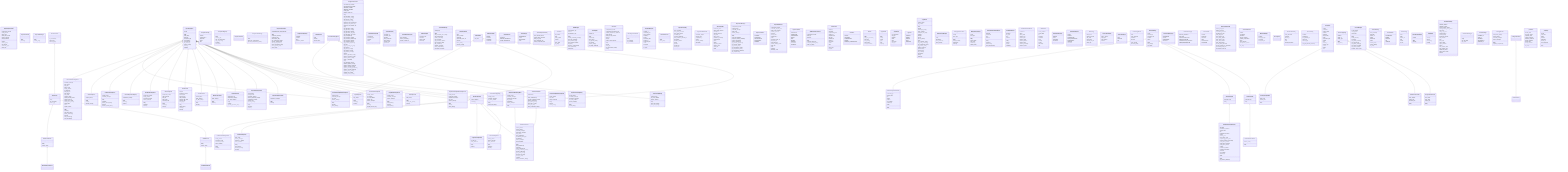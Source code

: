 classDiagram
    %% Container for all application services with dependency injection
    class ApplicationContainer {
        %% compression_service: CompressionService
        +compression_service
        %% config_service: ConfigurationService
        +config_service
        %% data_saver: DataSaver
        +data_saver
        %% email_alert_service: EmailAlertService
        +email_alert_service
        %% sensor_manager: SensorManager
        +sensor_manager
        %% web_application: 'WebApplication'
        +web_application
        %% create: Create application container with all services
        +create()
        %% create_sync: Synchronous factory for NiceGUI compatibility
        +create_sync()
        %% get_status: Get status of all services
        +get_status()
        %% shutdown_sync: Synchronous shutdown for cleanup
        +shutdown_sync()
        %% start_gui: Start NiceGUI application (synchronous)
        +start_gui()
    }
    %% Arduino TC Board sensor implementation
    class ArduinoTCSensor {
        +__init__()
        +sensor_type()
    }
    %% Token-bucket limiter with fairness & burst control.
    class AsyncRateLimiter {
        +__init__()
        +release()
    }
    %% Structured Task manager providing handles and graceful shutdown.
    class AsyncTaskManager {
        +__init__()
        %% create_task: Schedule *coro* and return a :class:`TaskHandle`.
        +create_task()
    }
    %% Base class for all UI components
    class BaseComponent {
        %% config: = config
        +config
        +__init__()
        %% add_child: Add a child component
        +add_child()
        %% cleanup: Cleanup component resources
        +cleanup()
        %% component_id: Get component ID
        +component_id()
        %% get_children: Get all child components
        +get_children()
        %% get_element: Get the rendered element, rendering if necessary
        +get_element()
        %% is_rendered: Check if component has been rendered
        +is_rendered()
        %% remove_child: Remove a child component
        +remove_child()
        %% render: Render the component and return NiceGUI element
        +render()
        %% update: Update component with new data
        +update()
    }
    %% Common functionality shared by sensor implementations.
    class BaseSensor {
        +__init__()
        %% is_connected: Return True if a connection object exists and the sensor is marked connected.
        +is_connected()
        %% sensor_id: Return the configured sensor id.
        +sensor_id()
    }
    %% Controller that captures frames from a camera using cv2.VideoCapture.
    class CameraCaptureController {
        %% controller_type: = ControllerType.CUSTOM
        +controller_type
        %% device_index: = cam_cfg.get('device_index', self.device_index)
        +device_index
        %% fps: = cam_cfg.get('fps', self.fps)
        +fps
        %% height: = params.get('height')
        +height
        %% rotation: = cam_cfg.get('rotation', self.rotation)
        +rotation
        %% uvc_settings: = params.get('uvc_settings', {})
        +uvc_settings
        %% webcam_id: = params.get('cam_id')
        +webcam_id
        %% width: = params.get('width')
        +width
        +__init__()
    }
    %% Component for displaying live camera stream with motion detection overlays.
    class CameraStreamComponent {
        %% controller_manager: = controller_manager
        +controller_manager
        %% fps_counter: = 0
        +fps_counter
        %% fps_label: = ui.label('FPS: --').classes('text-sm text-gray-600')
        +fps_label
        %% frame_count: = 0
        +frame_count
        %% image_element: = ui.image(self.stream_path).classes('border rounded').props('alt="Webcam stream"')
        +image_element
        %% is_streaming: = False
        +is_streaming
        %% last_fps_time: = time.time()
        +last_fps_time
        %% max_height: = max_height
        +max_height
        %% max_width: = max_width
        +max_width
        %% overlay_opacity: = 0.3
        +overlay_opacity
        %% show_bounding_boxes: = bool(overlay_options.get('bounding_boxes', True))
        +show_bounding_boxes
        %% show_frame_diff: = bool(overlay_options.get('frame_diff', False))
        +show_frame_diff
        %% show_motion_mask: = bool(overlay_options.get('motion_mask', False))
        +show_motion_mask
        %% show_motion_overlay: = bool(overlay_options.get('motion_overlay', True))
        +show_motion_overlay
        %% status_label: = ui.label('Stopped').classes('text-sm text-gray-600')
        +status_label
        %% timer: = None
        +timer
        %% update_interval: = update_interval
        +update_interval
        %% __init__: Initialize camera stream component.
        +__init__()
        %% cleanup: Clean up resources.
        +cleanup()
        %% get_latest_frame: Return the most recent processed frame.
        +get_latest_frame()
        %% pause_streaming: Pause/unpause the camera stream.
        +pause_streaming()
        %% render: Render the camera stream component.
        +render()
        %% start_streaming: Start the camera stream.
        +start_streaming()
        %% stop_streaming: Stop the camera stream.
        +stop_streaming()
    }
    %% Mixin providing a standard :py:meth:`_cancel` implementation.
    class CancelableDialogMixin {
    }
    %% Reusable card component
    class CardComponent {
        %% content_factory: = new_content_factory
        +content_factory
        +__init__()
        %% render: Render card component
        +render()
        %% update_content: Update card content with new factory
        +update_content()
    }
    %% Configuration for a UI component
    class ComponentConfig {
        %% classes: str = ''
        +classes
        %% component_id: str
        +component_id
        %% properties: Dict[str, Any] = field(default_factory=dict)
        +properties
        %% styles: Dict[str, str] = field(default_factory=dict)
        +styles
        %% title: Optional[str] = None
        +title
    }
    %% Registry for managing UI components
    class ComponentRegistry {
        +__init__()
        %% cleanup_all: Clean up all components
        +cleanup_all()
        %% get_all_components: Get all registered components
        +get_all_components()
        %% get_component: Get component by ID
        +get_component()
        %% register: Register a component
        +register()
        %% unregister: Unregister a component
        +unregister()
    }
    %% Raised when compression operations fail
    class CompressionError {
    }
    %% Handle compression queue operations for DataManager.
    class CompressionManager {
        +__init__()
        +mark_for_compression()
        +process_compression_queue()
    }
    %% Service for compressing and rotating data files.
    class CompressionService {
        %% COMPRESSION_ALGORITHMS: = {'gzip': {'extension': '.gz', 'compressor': gzip.compress, 'decompressor': gzip.decompress, 'open_func': gzip.open}, 'bz2': {'extension': '.bz2', 'compressor': bz2.compress, 'decompressor': bz2.decompress, 'open_func': bz2.open}, 'lzma': {'extension': '.xz', 'compressor': lzma.compress, 'decompressor': lzma.decompress, 'open_func': lzma.open}, 'zip': {'extension': '.zip', 'compressor': None, 'decompressor': None, 'open_func': None}}
        +COMPRESSION_ALGORITHMS
        %% __init__: Initialize compression service with configuration from config service
        +__init__()
        %% compress_directory: Compress all files in a directory matching a pattern.
        +compress_directory()
        %% compress_file: Compress a single file using configured compression algorithm.
        +compress_file()
        %% decompress_file: Decompress a compressed file.
        +decompress_file()
        %% get_compression_stats: Get statistics about compressed files
        +get_compression_stats()
        %% perform_maintenance: Perform routine maintenance: rotation and cleanup
        +perform_maintenance()
        %% reload_configuration: Reload configuration from config service
        +reload_configuration()
        %% rotate_experiment_data: Rotate experiment data files based on configuration
        +rotate_experiment_data()
        %% rotate_general_data: Rotate general data files based on configuration.
        +rotate_general_data()
        %% rotate_logs: Rotate log files based on configuration
        +rotate_logs()
    }
    %% Configuration for compression operations
    class CompressionSettings {
        %% algorithm: str = 'gzip'
        +algorithm
        %% enabled: bool = True
        +enabled
        %% level: int = 5
        +level
        %% preserve_original: bool = False
        +preserve_original
    }
    %% Represents a configuration section
    class ConfigSection {
        %% data: Dict[str, Any]
        +data
        %% schema: Optional[Dict[str, Any]] = None
        +schema
        %% section_name: str
        +section_name
    }
    %% Raised when configuration operations fail
    class ConfigurationError {
    }
    %% Centralized configuration management with type safety, persistence and schema validation
    class ConfigurationService {
        %% ALGORITHM_SCHEMA: = {'type': 'object', 'properties': {'name': {'type': 'string'}, 'type': {'type': 'string', 'enum': ['smoothing', 'motion_detection', 'state_detection', 'filtering']}, 'enabled': {'type': 'boolean'}, 'settings': {'type': 'object'}}, 'required': ['name', 'type', 'enabled']}
        +ALGORITHM_SCHEMA
        %% CONTROLLER_SCHEMA: = {'type': 'object', 'properties': {'name': {'type': 'string'}, 'type': {'type': 'string', 'enum': ['reactor_state', 'motion_detection', 'camera_capture', 'camera']}, 'interface': {'type': 'string', 'enum': ['usb_camera', 'network_camera', 'virtual']}, 'enabled': {'type': 'boolean'}, 'device_index': {'type': 'integer'}, 'ip_address': {'type': 'string'}, 'port': {'type': 'integer'}, 'parameters': {'type': 'object'}, 'settings': {'type': 'object'}, 'algorithm': {'type': 'array'}, 'state_output': {'type': 'array'}, 'show_on_dashboard': {'type': 'boolean'}, 'cam_id': {'type': 'string'}}, 'required': ['name', 'type', 'enabled'], 'allOf': [{'if': {'properties': {'interface': {'const': 'usb_camera'}}, 'required': ['interface']}, 'then': {'required': ['device_index']}}, {'if': {'properties': {'interface': {'const': 'network_camera'}}, 'required': ['interface']}, 'then': {'required': ['ip_address', 'port']}}]}
        +CONTROLLER_SCHEMA
        %% SENSOR_SCHEMA: = {'type': 'object', 'properties': {'name': {'type': 'string'}, 'type': {'type': 'string', 'enum': ['temperature', 'pressure', 'flow', 'level', 'ph']}, 'interface': {'type': 'string', 'enum': ['serial', 'usb', 'ethernet', 'modbus']}, 'enabled': {'type': 'boolean'}, 'source': {'type': 'string'}, 'port': {'type': 'string'}, 'channel': {'type': 'integer'}, 'address': {'type': 'string'}, 'baudrate': {'type': 'integer', 'default': 9600}, 'timeout': {'type': 'number', 'default': 2.0}, 'poll_interval_ms': {'type': 'integer'}, 'algorithm': {'type': 'array'}, 'state_output': {'type': 'array'}, 'show_on_dashboard': {'type': 'boolean'}}, 'required': ['name', 'type', 'interface', 'source', 'enabled'], 'allOf': [{'if': {'properties': {'interface': {'const': 'serial'}}, 'required': ['interface']}, 'then': {'required': ['port', 'channel']}}, {'if': {'properties': {'interface': {'const': 'modbus'}}, 'required': ['interface']}, 'then': {'required': ['port', 'address']}}]}
        +SENSOR_SCHEMA
        %% WEBCAM_SCHEMA: = {'type': 'object', 'properties': {'name': {'type': 'string'}, 'device_index': {'type': 'integer'}, 'resolution': {'type': 'array'}, 'fps': {'type': 'integer'}, 'rotation': {'type': 'integer', 'enum': [0, 90, 180, 270]}, 'uvc': {'type': 'object', 'properties': {'brightness': {'type': 'number'}, 'hue': {'type': 'number'}, 'contrast': {'type': 'number'}, 'saturation': {'type': 'number'}, 'sharpness': {'type': 'number'}, 'gamma': {'type': 'number'}, 'white_balance': {'type': 'number'}, 'white_balance_auto': {'type': 'boolean'}, 'gain': {'type': 'number'}, 'backlight_comp': {'type': 'number'}, 'exposure': {'type': 'number'}, 'exposure_auto': {'type': 'boolean'}}, 'additionalProperties': False}, 'uvc_settings': {'type': 'object'}, 'webcam_id': {'type': 'string'}}, 'required': ['name', 'device_index']}
        +WEBCAM_SCHEMA
        %% config_path: = Path(config_path)
        +config_path
        %% default_config_path: = Path(default_config_path)
        +default_config_path
        +__init__()
        %% add_algorithm_config: Add a new algorithm configuration with validation
        +add_algorithm_config()
        %% add_controller_config: Add a new controller configuration with validation
        +add_controller_config()
        %% add_sensor_config: Add a new sensor configuration with validation
        +add_sensor_config()
        %% add_webcam_config: Add a new webcam configuration with validation
        +add_webcam_config()
        %% generate_next_controller_id: Return the next available controller ID.
        +generate_next_controller_id()
        %% generate_next_sensor_id: Return the next available sensor ID.
        +generate_next_sensor_id()
        %% generate_next_webcam_id: Return the next available webcam ID.
        +generate_next_webcam_id()
        %% get: Get configuration value by dot notation path
        +get()
        %% get_algorithm_config: Get configuration for a specific algorithm
        +get_algorithm_config()
        %% get_algorithm_configs: Get algorithm configs as list of (algorithm_id, config_dict), optionally filtered by algorithm_type
        +get_algorithm_configs()
        %% get_algorithm_settings: Get settings for a specific algorithm
        +get_algorithm_settings()
        %% get_algorithms_by_type: Get all algorithms of a specific type
        +get_algorithms_by_type()
        %% get_algorithms_for_entity: Get algorithm IDs referenced by a sensor or controller
        +get_algorithms_for_entity()
        %% get_configuration: Return the entire configuration cache as a dictionary
        +get_configuration()
        %% get_controller_configs: Get controller configs as list of (controller_id, config_dict), optionally filtered by interface_type
        +get_controller_configs()
        %% get_controller_parameters: Get parameters for a specific controller
        +get_controller_parameters()
        %% get_controller_settings: Get settings for a specific controller
        +get_controller_settings()
        %% get_dashboard_layout: Return stored dashboard layout configuration.
        +get_dashboard_layout()
        %% get_enabled_algorithms: Get all enabled algorithms
        +get_enabled_algorithms()
        %% get_ids: Get all IDs from a config section filtered by interface type.
        +get_ids()
        %% get_raw_config_as_json: Get raw configuration as JSON string
        +get_raw_config_as_json()
        %% get_section: Get raw configuration section value (dict, list, or other types)
        +get_section()
        %% get_sensor_configs: Get sensor configs as list of (sensor_id, config_dict), optionally filtered by interface_type
        +get_sensor_configs()
        %% get_webcam_config: Retrieve a specific webcam configuration by ID.
        +get_webcam_config()
        %% get_webcam_configs: Get webcam configs as list of (webcam_id, config_dict).
        +get_webcam_configs()
        %% reload: Reload configuration from files
        +reload()
        %% remove_algorithm_config: Remove algorithm configuration
        +remove_algorithm_config()
        %% remove_controller_config: Remove controller configuration
        +remove_controller_config()
        %% remove_sensor_config: Remove sensor configuration
        +remove_sensor_config()
        %% reset_to_defaults: Reset configuration to defaults
        +reset_to_defaults()
        %% set: Set configuration value by dot notation path
        +set()
        %% set_dashboard_layout: Persist dashboard layout configuration.
        +set_dashboard_layout()
        %% update_algorithm_config: Update existing algorithm configuration with validation
        +update_algorithm_config()
        %% update_algorithm_settings: Update settings for a specific algorithm
        +update_algorithm_settings()
        %% update_controller_config: Update existing controller configuration with validation
        +update_controller_config()
        %% update_controller_parameters: Update parameters for a specific controller
        +update_controller_parameters()
        %% update_controller_settings: Update settings for a specific controller
        +update_controller_settings()
        %% update_sensor_config: Update existing sensor configuration with validation
        +update_sensor_config()
        %% validate_all_configs: Validate all configurations and return errors by section
        +validate_all_configs()
        %% validate_sensor_config: Public wrapper for validating sensor configuration
        +validate_sensor_config()
    }
    %% Individual controller display card
    class ControllerCardComponent {
        %% config_service: = config_service
        +config_service
        %% controller_config: = controller_config
        +controller_config
        %% controller_manager: = controller_manager
        +controller_manager
        %% timer_attributes: = ['_update_timer']
        +timer_attributes
        +__init__()
        %% render: Render controller card
        +render()
    }
    %% Configuration for controller display cards
    class ControllerCardConfig {
        %% controller_id: str
        +controller_id
        %% controller_type: str
        +controller_type
        %% enabled: bool = True
        +enabled
        %% name: str
        +name
    }
    %% Configuration for a controller
    class ControllerConfig {
        %% controller_id: str
        +controller_id
        %% controller_type: str
        +controller_type
        %% enabled: bool = True
        +enabled
        %% input_controllers: List[str] = field(default_factory=list)
        +input_controllers
        %% input_sensors: List[str] = field(default_factory=list)
        +input_sensors
        %% output_name: Optional[str] = None
        +output_name
        %% parameters: Dict[str, Any] = field(default_factory=dict)
        +parameters
    }
    %% Dialog for creating new controllers with webcam settings.
    class ControllerConfigDialog {
        %% config_service: = config_service
        +config_service
        %% controller_manager: = controller_manager
        +controller_manager
        %% on_save_callback: = on_save_callback
        +on_save_callback
        +__init__()
        +show_add_dialog()
    }
    %% Represents a dependency between controllers
    class ControllerDependency {
        %% data_mapping: Optional[Dict[str, str]] = None Map output keys to input keys
        +data_mapping
        %% source_controller_id: str
        +source_controller_id
        %% target_controller_id: str
        +target_controller_id
    }
    %% Input data for controllers
    class ControllerInput {
        %% controller_data: Dict[str, Any] = field(default_factory=dict)
        +controller_data
        %% metadata: Dict[str, Any] = field(default_factory=dict)
        +metadata
        %% sensor_data: Dict[str, SensorReading] = field(default_factory=dict)
        +sensor_data
        %% timestamp: float = field(default_factory=time.time)
        +timestamp
    }
    %% Manages multiple controllers with dependency resolution and execution orchestration
    class ControllerManager {
        %% manager_id: = manager_id
        +manager_id
        +__init__()
        %% add_controller_from_config: Create and register a controller from configuration.
        +add_controller_from_config()
        %% add_dependency: Add a dependency between controllers
        +add_dependency()
        %% create_controller: Create a controller instance from configuration dict.
        +create_controller()
        %% get_controller: Get a specific controller by ID
        +get_controller()
        %% get_controller_outputs: Get latest outputs from all controllers
        +get_controller_outputs()
        %% get_controller_stats: Get comprehensive statistics for all controllers
        +get_controller_stats()
        %% list_controllers: Get list of all registered controller IDs
        +list_controllers()
        %% register_controller: Register a controller with the manager
        +register_controller()
        %% save_configuration: Save controller configuration to file
        +save_configuration()
        %% unregister_controller: Unregister a controller
        +unregister_controller()
    }
    %% Result from a controller processing stage
    class ControllerResult {
        %% data: Optional[T] = None
        +data
        %% error_message: Optional[str] = None
        +error_message
        %% metadata: Dict[str, Any] = field(default_factory=dict)
        +metadata
        %% processing_time_ms: Optional[float] = None
        +processing_time_ms
        %% success: bool
        +success
        %% error_result: Create an error result
        +error_result()
        %% success_result: Create a successful result
        +success_result()
    }
    %% Comprehensive 4-step controller setup wizard using NiceGUI stepper.
    class ControllerSetupWizardComponent {
        %% config_service: = config_service
        +config_service
        %% controller_manager: = controller_manager
        +controller_manager
        %% on_close: = on_close
        +on_close
        %% sensor_manager: = sensor_manager
        +sensor_manager
        +__init__()
        %% render: Render method required by BaseComponent.
        +render()
        %% show_dialog: Display the controller setup wizard in a dialog.
        +show_dialog()
    }
    %% Base class for controller stages following ProcessingStage pattern
    class ControllerStage {
        %% config: = config
        +config
        %% controller_id: = controller_id
        +controller_id
        %% controller_type: = ControllerType.CUSTOM
        +controller_type
        %% enabled: = config.enabled
        +enabled
        %% status: = ControllerStatus.STOPPED
        +status
        +__init__()
        %% get_output: Get the latest output from this controller
        +get_output()
        %% get_stats: Get controller statistics
        +get_stats()
    }
    %% Controller status enumeration
    class ControllerStatus {
        %% ERROR: = 'error'
        +ERROR
        %% PAUSED: = 'paused'
        +PAUSED
        %% RUNNING: = 'running'
        +RUNNING
        %% STOPPED: = 'stopped'
        +STOPPED
    }
    %% Types of controllers
    class ControllerType {
        %% CUSTOM: = 'custom'
        +CUSTOM
        %% MOTION_DETECTION: = 'motion_detection'
        +MOTION_DETECTION
        %% STATE_DERIVATION: = 'state_derivation'
        +STATE_DERIVATION
    }
    %% Main controllers component
    class ControllersComponent {
        %% config_service: = config_service
        +config_service
        %% controller_manager: = controller_manager
        +controller_manager
        +__init__()
        %% cleanup: Cleanup component
        +cleanup()
        %% pause_refresh_timer: Pause the automatic refresh timer.
        +pause_refresh_timer()
        %% render: Render controllers component
        +render()
        %% resume_refresh_timer: Resume the automatic refresh timer.
        +resume_refresh_timer()
    }
    %% Display component for the currently active experiment
    class CurrentExperimentDisplay {
        %% experiment_manager: = experiment_manager
        +experiment_manager
        +__init__()
        %% cleanup: Cleanup component resources
        +cleanup()
        %% render: Render current experiment display
        +render()
    }
    %% Main dashboard component
    class DashboardComponent {
        %% component_registry: = get_component_registry()
        +component_registry
        %% config_service: = config_service
        +config_service
        %% controller_manager: = controller_manager
        +controller_manager
        %% sensor_manager: = sensor_manager
        +sensor_manager
        +__init__()
        %% cleanup: Cleanup dashboard
        +cleanup()
        %% render: Render dashboard
        +render()
    }
    %% Categories of data managed by the system
    class DataCategory {
        %% EXPERIMENTS: = 'experiments'
        +EXPERIMENTS
        %% LOGS: = 'logs'
        +LOGS
        %% PROCESSED: = 'processed'
        +PROCESSED
        %% RAW: = 'raw'
        +RAW
    }
    %% Main data management component
    class DataComponent {
        %% component_config: = data_component_config or DataComponentConfig()
        +component_config
        %% data_manager: = data_manager
        +data_manager
        %% files_list: = DataFilesList(files_config, self.data_manager, self.component_config)
        +files_list
        %% filter_panel: = DataFilterPanel(filter_config, self.data_manager, self._on_filter_change)
        +filter_panel
        %% overview_card: = DataOverviewCard(overview_config, self.data_manager)
        +overview_card
        +__init__()
        %% cleanup: Cleanup component resources
        +cleanup()
        %% render: Render the complete data management interface
        +render()
    }
    %% Configuration for the data management component
    class DataComponentConfig {
        %% auto_refresh_interval: float = 5.0 seconds
        +auto_refresh_interval
        %% enable_bulk_operations: bool = True
        +enable_bulk_operations
        %% files_per_page: int = 50
        +files_per_page
        %% max_download_files: int = 100
        +max_download_files
        %% show_compressed_files: bool = True
        +show_compressed_files
    }
    %% Files list with pagination and selection
    class DataFilesList {
        %% all_files: List[FileMetadata] = []
        +all_files
        %% component_config: = component_config
        +component_config
        %% current_files: = filtered_files
        +current_files
        %% current_page: = 1
        +current_page
        %% data_manager: = data_manager
        +data_manager
        %% selected_file_paths: = {fid: path for fid, path in self.selected_file_paths.items() if fid in current_file_ids}
        +selected_file_paths
        %% selected_files: = self.selected_files.intersection(current_file_ids)
        +selected_files
        %% total_pages: = 1
        +total_pages
        +__init__()
        %% apply_filters: Apply filters to file list
        +apply_filters()
        %% cleanup: Cleanup component resources including stopping download timer
        +cleanup()
        %% render: Render files list
        +render()
    }
    %% Filter panel for data files
    class DataFilterPanel {
        %% current_filters: = {'category': None, 'status': None, 'sensor_id': '', 'experiment_id': '', 'date_range': (None, None)}
        +current_filters
        %% data_manager: = data_manager
        +data_manager
        %% on_filter_change: = on_filter_change
        +on_filter_change
        +__init__()
        %% render: Render filter panel
        +render()
    }
    %% Index of all managed data files
    class DataIndex {
        %% dir_mtimes: Dict[str, float] = field(default_factory=dict)
        +dir_mtimes
        %% files: Dict[str, FileMetadata]
        +files
        %% last_updated: datetime
        +last_updated
        %% version: str = '1.0'
        +version
        +from_dict()
        +to_dict()
    }
    %% High level interface aggregating indexing and maintenance components.
    class DataManager {
        %% compression_mgr: = CompressionManager(self)
        +compression_mgr
        %% indexer: = Indexer(self)
        +indexer
        %% maintenance_mgr: = MaintenanceManager(self)
        +maintenance_mgr
        +__init__()
        +create_download_package()
        +get_data_overview()
        +get_download_file()
        +get_download_status()
        +list_files()
        +mark_for_compression()
        +scan_directories()
        +shutdown()
    }
    %% Card component displaying data overview statistics
    class DataOverviewCard {
        %% data_manager: = data_manager
        +data_manager
        +__init__()
        %% render: Render overview card
        +render()
    }
    %% Data processing pipeline managing multiple stages
    class DataPipeline {
        %% pipeline_id: = pipeline_id
        +pipeline_id
        +__init__()
        %% add_stage: Add processing stage to pipeline
        +add_stage()
        %% clear_stats: Clear pipeline statistics
        +clear_stats()
        %% get_pipeline_stats: Get pipeline statistics
        +get_pipeline_stats()
        %% get_stage: Get processing stage by ID
        +get_stage()
        %% remove_stage: Remove processing stage from pipeline
        +remove_stage()
        %% set_stage_enabled: Enable/disable processing stage
        +set_stage_enabled()
    }
    %% Service for saving sensor readings (raw and processed) to CSV files with efficient compression and rotation.
    class DataSaver {
        %% compression_service: = None
        +compression_service
        %% compression_threshold_bytes: = compression_threshold_mb * 1024 * 1024
        +compression_threshold_bytes
        %% enable_background_operations: = enable_background_operations
        +enable_background_operations
        %% flush_interval: = flush_interval
        +flush_interval
        %% max_file_age_seconds: = max_file_age_hours * 3600
        +max_file_age_seconds
        %% proc_dir: = base_output_dir / 'processed'
        +proc_dir
        %% raw_dir: = base_output_dir / 'raw'
        +raw_dir
        %% rotation_check_interval: = rotation_check_interval
        +rotation_check_interval
        %% __init__: Initialize DataSaver using either base_output_dir or explicit storage_paths from configuration.
        +__init__()
        %% close: Close all open file handles and cleanup background operations.
        +close()
        %% flush_all: Flush all open buffers.
        +flush_all()
        %% get_performance_stats: Get performance statistics for monitoring.
        +get_performance_stats()
        %% save: Save a SensorReading under the given category ('raw' or 'processed') with performance optimizations.
        +save()
    }
    %% Handle filesystem events to update the index incrementally.
    class DirectoryEventHandler {
        +__init__()
        +on_created()
        +on_modified()
    }
    %% Request for packaging and downloading data files
    class DownloadRequest {
        %% created_at: datetime
        +created_at
        %% download_path: Optional[Path] = None
        +download_path
        %% error_message: Optional[str] = None
        +error_message
        %% expires_at: datetime
        +expires_at
        %% format: str
        +format
        %% processed_files: int = 0
        +processed_files
        %% request_id: str
        +request_id
        %% requested_files: List[str]
        +requested_files
        %% status: str
        +status
        %% total_files: int = 0
        +total_files
        +to_dict()
    }
    %% Simple service for sending alert e-mails using SMTP.
    class EmailAlertService {
        +__init__()
        %% send_alert: Send an alert e-mail. Returns True on success.
        +send_alert()
    }
    %% Card component for displaying experiment information
    class ExperimentCard {
        %% experiment_info: = experiment_info
        +experiment_info
        %% experiment_manager: = experiment_manager
        +experiment_manager
        %% on_action_callback: = on_action_callback
        +on_action_callback
        +__init__()
        %% render: Render experiment card
        +render()
        %% update_experiment_info: Update experiment information and refresh display
        +update_experiment_info()
    }
    %% Main experiment management component
    class ExperimentComponent {
        %% config_dialog: Optional[ExperimentConfigDialog] = None
        +config_dialog
        %% config_service: = config_service
        +config_service
        %% controller_manager: = controller_manager
        +controller_manager
        %% current_experiment_display: = CurrentExperimentDisplay(cast(ExperimentManager, self.experiment_manager))
        +current_experiment_display
        %% experiment_manager: = ExperimentManager(config_service=config_service, sensor_manager=sensor_manager, controller_manager=controller_manager)
        +experiment_manager
        %% history_table: = ExperimentHistoryTable(cast(ExperimentManager, self.experiment_manager))
        +history_table
        %% sensor_manager: = sensor_manager
        +sensor_manager
        +__init__()
        %% cleanup: Cleanup component resources
        +cleanup()
        %% render: Render experiment management interface
        +render()
    }
    %% Configuration for an experiment
    class ExperimentConfig {
        %% auto_compress: bool = True
        +auto_compress
        %% auto_start_controllers: bool = True
        +auto_start_controllers
        %% auto_start_sensors: bool = True
        +auto_start_sensors
        %% controller_ids: List[str] = field(default_factory=list) Empty = all controllers
        +controller_ids
        %% custom_parameters: Dict[str, Any] = field(default_factory=dict)
        +custom_parameters
        %% data_collection_interval_ms: int = 1000
        +data_collection_interval_ms
        %% description: str = ''
        +description
        %% duration_minutes: Optional[int] = None None = unlimited
        +duration_minutes
        %% name: str
        +name
        %% phases: List[Dict[str, Any]] = field(default_factory=list)
        +phases
        %% script_path: Optional[str] = None Future: G-Code or Python scripts
        +script_path
        %% sensor_ids: List[str] = field(default_factory=list) Empty = all sensors
        +sensor_ids
    }
    %% Dialog for experiment configuration
    class ExperimentConfigDialog {
        %% config_service: = config_service
        +config_service
        %% controller_manager: = controller_manager
        +controller_manager
        %% experiment_manager: = experiment_manager
        +experiment_manager
        %% on_save_callback: = on_save_callback
        +on_save_callback
        %% sensor_manager: = sensor_manager
        +sensor_manager
        +__init__()
        %% show_dialog: Show dialog for creating new experiment
        +show_dialog()
    }
    %% Single data point collected during experiment
    class ExperimentDataPoint {
        %% controller_outputs: Dict[str, Any] = field(default_factory=dict)
        +controller_outputs
        %% custom_data: Dict[str, Any] = field(default_factory=dict)
        +custom_data
        %% experiment_id: Optional[str]
        +experiment_id
        %% phase: ExperimentPhase
        +phase
        %% sensor_readings: Dict[str, SensorReading] = field(default_factory=dict)
        +sensor_readings
        %% timestamp: float
        +timestamp
    }
    %% Table component for displaying experiment history
    class ExperimentHistoryTable {
        %% experiment_manager: = experiment_manager
        +experiment_manager
        +__init__()
        %% render: Render experiment history table
        +render()
    }
    %% Data class for experiment display information
    class ExperimentInfo {
        %% controller_count: int
        +controller_count
        %% data_points_collected: int
        +data_points_collected
        %% description: str
        +description
        %% duration_seconds: Optional[float]
        +duration_seconds
        %% end_time: Optional[datetime]
        +end_time
        %% errors_count: int
        +errors_count
        %% estimated_remaining: Optional[str]
        +estimated_remaining
        %% experiment_id: str
        +experiment_id
        %% name: str
        +name
        %% phase: ExperimentPhase
        +phase
        %% progress_percent: float
        +progress_percent
        %% sensor_count: int
        +sensor_count
        %% start_time: Optional[datetime]
        +start_time
        %% state: ExperimentState
        +state
    }
    %% Central manager for experiment lifecycle and data collection.
    class ExperimentManager {
        %% compression_service: = get_compression_service()
        +compression_service
        %% config_service: = config_service
        +config_service
        %% controller_manager: = controller_manager
        +controller_manager
        %% data_saver: = data_saver
        +data_saver
        %% sensor_manager: = sensor_manager
        +sensor_manager
        %% __init__: Initialize experiment manager with service dependencies.
        +__init__()
        %% add_data_callback: Add callback for new data points
        +add_data_callback()
        %% add_state_change_callback: Add callback for state changes
        +add_state_change_callback()
        %% create_experiment: Create a new experiment with given configuration.
        +create_experiment()
        %% delete_experiment: Delete experiment configuration and stored results.
        +delete_experiment()
        %% get_current_experiment: Get currently active experiment ID
        +get_current_experiment()
        %% get_current_phase: Get current experiment phase
        +get_current_phase()
        %% get_current_state: Get current experiment state
        +get_current_state()
        %% get_experiment_config: Get configuration for an experiment
        +get_experiment_config()
        %% get_experiment_result: Get result data for an experiment
        +get_experiment_result()
        %% get_experiment_statistics: Get statistics for an experiment
        +get_experiment_statistics()
        %% list_experiments: List all experiment IDs
        +list_experiments()
    }
    %% Phases within a running experiment
    class ExperimentPhase {
        %% CLEANUP: = 'cleanup'
        +CLEANUP
        %% COOLDOWN: = 'cooldown'
        +COOLDOWN
        %% INITIALIZATION: = 'initialization'
        +INITIALIZATION
        %% PROCESSING: = 'processing'
        +PROCESSING
        %% WARMUP: = 'warmup'
        +WARMUP
    }
    %% Result data from a completed experiment
    class ExperimentResult {
        %% compressed_archive: Optional[Path] = None
        +compressed_archive
        %% controller_outputs_count: int = 0
        +controller_outputs_count
        %% data_points_collected: int = 0
        +data_points_collected
        %% duration_seconds: Optional[float] = None
        +duration_seconds
        %% end_time: Optional[datetime] = None
        +end_time
        %% errors_count: int = 0
        +errors_count
        %% experiment_id: str
        +experiment_id
        %% name: str
        +name
        %% processed_data_dir: Optional[Path] = None
        +processed_data_dir
        %% raw_data_dir: Optional[Path] = None
        +raw_data_dir
        %% result_directory: Optional[Path] = None
        +result_directory
        %% sensor_readings_count: int = 0
        +sensor_readings_count
        %% start_time: datetime
        +start_time
        %% state: ExperimentState
        +state
        %% summary: Dict[str, Any] = field(default_factory=dict)
        +summary
        %% warnings_count: int = 0
        +warnings_count
    }
    %% Comprehensive 4-step experiment setup wizard using NiceGUI stepper.
    class ExperimentSetupWizardComponent {
        %% config_service: = config_service
        +config_service
        %% controller_manager: = controller_manager
        +controller_manager
        %% experiment_manager: = experiment_manager or get_experiment_manager()
        +experiment_manager
        %% on_close: = on_close
        +on_close
        %% sensor_manager: = sensor_manager
        +sensor_manager
        +__init__()
        %% render: Render method required by BaseComponent.
        +render()
        %% show_dialog: Display the experiment setup wizard in a dialog.
        +show_dialog()
    }
    %% States of an experiment lifecycle
    class ExperimentState {
        %% CANCELLED: = 'cancelled'
        +CANCELLED
        %% COMPLETED: = 'completed'
        +COMPLETED
        %% CONFIGURING: = 'configuring'
        +CONFIGURING
        %% FAILED: = 'failed'
        +FAILED
        %% IDLE: = 'idle'
        +IDLE
        %% PAUSED: = 'paused'
        +PAUSED
        %% RUNNING: = 'running'
        +RUNNING
        %% STARTING: = 'starting'
        +STARTING
        %% STOPPING: = 'stopping'
        +STOPPING
    }
    %% Service for rotating and compressing old data files across multiple directories.
    class FileMaintenanceService {
        %% compression_service: = compression_service
        +compression_service
        %% max_age: = max_file_age_seconds
        +max_age
        %% threshold: = compression_threshold_bytes
        +threshold
        +__init__()
        %% compress_directory: Compress all files matching pattern in a directory using compression service.
        +compress_directory()
        %% compress_inactive_files: Compress files exceeding threshold bytes into compressed subdirectory.
        +compress_inactive_files()
        %% rotate_old_files: Rotate files older than max_age seconds into a compressed subdirectory.
        +rotate_old_files()
    }
    %% Metadata information for a data file
    class FileMetadata {
        %% category: DataCategory
        +category
        %% checksum: Optional[str] = None
        +checksum
        %% compressed_path: Optional[Path] = None
        +compressed_path
        %% created_at: datetime
        +created_at
        %% experiment_id: Optional[str] = None
        +experiment_id
        %% file_path: Path
        +file_path
        %% modified_at: datetime
        +modified_at
        %% sensor_id: Optional[str] = None
        +sensor_id
        %% size_bytes: int
        +size_bytes
        %% status: FileStatus
        +status
        %% tags: Optional[List[str]] = None
        +tags
        +from_dict()
        +to_dict()
    }
    %% Status of files in the data management system
    class FileStatus {
        %% ACTIVE: = 'active'
        +ACTIVE
        %% ARCHIVED: = 'archived'
        +ARCHIVED
        %% COMPRESSED: = 'compressed'
        +COMPRESSED
        %% ERROR: = 'error'
        +ERROR
        %% PENDING_COMPRESSION: = 'pending_compression'
        +PENDING_COMPRESSION
    }
    %% Base class for image-based controllers
    class ImageController {
        %% controller_type: = ControllerType.MOTION_DETECTION
        +controller_type
        +__init__()
    }
    %% Provides indexing operations for DataManager.
    class Indexer {
        +__init__()
        +get_data_overview()
        +list_files()
        +load_index()
        +save_index()
        +scan_directories()
    }
    %% Live plotting component for sensor data
    class LivePlotComponent {
        %% plot_config: = plot_config or PlotConfig()
        +plot_config
        %% sensor_manager: = sensor_manager
        +sensor_manager
        %% sensors_to_display: = sensors_to_display
        +sensors_to_display
        %% timer_attributes: = ['_update_timer']
        +timer_attributes
        +__init__()
        %% add_sensor: Add a new sensor to the plot
        +add_sensor()
        %% remove_sensor: Remove a sensor from the plot
        +remove_sensor()
        %% render: Render live plot component
        +render()
    }
    %% Main log management component
    class LogComponent {
        %% log_service: = get_log_service()
        +log_service
        +__init__()
        %% cleanup: Cleanup component
        +cleanup()
        %% render: Render log component
        +render()
    }
    %% Context for tracking logging sessions and requests
    class LogContext {
        +__init__()
        %% clear: Clear all context
        +clear()
        %% copy: Get copy of current context
        +copy()
        %% get: Get context value
        +get()
        %% set: Set context value
        +set()
        %% update: Update context with dictionary
        +update()
    }
    %% Information about a log file
    class LogFileInfo {
        %% is_compressed: bool = False
        +is_compressed
        %% log_type: str
        +log_type
        %% modified: datetime
        +modified
        %% name: str
        +name
        %% path: Path
        +path
        %% size_bytes: int
        +size_bytes
        %% size_mb: float
        +size_mb
    }
    %% Log level enumeration
    class LogLevel {
        %% CRITICAL: = 'CRITICAL'
        +CRITICAL
        %% DEBUG: = 'DEBUG'
        +DEBUG
        %% ERROR: = 'ERROR'
        +ERROR
        %% INFO: = 'INFO'
        +INFO
        %% WARNING: = 'WARNING'
        +WARNING
    }
    %% Comprehensive logging service for CVD Tracker application.
    class LogService {
        %% config_service: = service
        +config_service
        %% log_context: = LogContext()
        +log_context
        %% __init__: Create a new :class:`LogService`.
        +__init__()
        %% audit: Log audit events
        +audit()
        %% cleanup_old_logs: Clean up old log files beyond retention period
        +cleanup_old_logs()
        %% clear_context: Clear logging context
        +clear_context()
        %% compress_old_logs: Compress old log files to save space
        +compress_old_logs()
        %% critical: Log critical message
        +critical()
        %% debug: Log debug message
        +debug()
        %% error: Log error message
        +error()
        %% get_log_stats: Get logging statistics
        +get_log_stats()
        %% info: Log info message
        +info()
        %% log_controller_event: Log controller actions
        +log_controller_event()
        %% log_data_processing: Log data processing events
        +log_data_processing()
        %% log_experiment_event: Log experiment-related events
        +log_experiment_event()
        %% log_sensor_event: Log sensor-related events
        +log_sensor_event()
        %% logging_context: Context manager for setting temporary context
        +logging_context()
        %% performance: Log performance metrics
        +performance()
        %% rotate_logs: Manually rotate all logs
        +rotate_logs()
        %% set_context: Set logging context
        +set_context()
        %% structured: Log structured data as JSON
        +structured()
        %% timer: Context manager for timing operations
        +timer()
        %% warning: Log warning message
        +warning()
    }
    %% Log file viewer component
    class LogViewerComponent {
        %% log_file_info: = log_file_info
        +log_file_info
        %% timer_attributes: = ['_refresh_timer']
        +timer_attributes
        +__init__()
        %% render: Render log viewer card
        +render()
    }
    %% Background maintenance and watcher management for DataManager.
    class MaintenanceManager {
        +__init__()
        +shutdown()
        +start_watchers()
        +start_worker()
    }
    class ManagedProcessPool {
        %% config: = config
        +config
        %% pool_type: = pool_type
        +pool_type
        +__init__()
        +scale_workers()
        +shutdown()
        +submit()
    }
    %% Thread-pool mit Back-Pressure, Robustness, Observability **und** Sandbox.
    class ManagedThreadPool {
        %% config: = cfg
        +config
        %% pool_type: = cfg.pool_type
        +pool_type
        +__init__()
        +cancel_task()
        +get_stats()
        +shutdown()
        +submit_task()
    }
    %% Mock Arduino TC Board for testing when hardware is not available.
    class MockArduinoTCBoardSerial {
        %% baudrate: = baudrate
        +baudrate
        %% connected: = False
        +connected
        %% port: = port
        +port
        %% timeout: = timeout
        +timeout
        +__init__()
        +connect()
        +disconnect()
        +read_temperature()
    }
    %% Arduino TC Board sensor using mock hardware.
    class MockArduinoTCSensor {
    }
    %% RS232 sensor that always uses the mock serial connection.
    class MockRS232Sensor {
    }
    %% Mock RS232 for testing when hardware is not available.
    class MockRS232Serial {
        %% baudrate: = baudrate
        +baudrate
        %% is_open: = False
        +is_open
        %% port: = port
        +port
        %% timeout: = timeout
        +timeout
        +__init__()
        +close()
        +open()
        +readline()
    }
    %% Controller for detecting motion in camera images using background subtraction
    class MotionDetectionController {
        %% algorithm: = params.get('algorithm', 'MOG2') MOG2 or KNN
        +algorithm
        %% confidence_threshold: = params.get('confidence_threshold', 0.5)
        +confidence_threshold
        %% device_index: = cam_cfg.get('device_index', self.device_index)
        +device_index
        %% fps: = cam_cfg.get('fps', self.fps)
        +fps
        %% gaussian_blur_kernel: = params.get('gaussian_blur_kernel', (5, 5))
        +gaussian_blur_kernel
        %% height: = params.get('height')
        +height
        %% learning_rate: = params.get('learning_rate', 0.01)
        +learning_rate
        %% min_contour_area: = params.get('min_contour_area', 500)
        +min_contour_area
        %% morphology_kernel_size: = params.get('morphology_kernel_size', 5)
        +morphology_kernel_size
        %% motion_threshold_percentage: = params.get('motion_threshold_percentage', 1.0)
        +motion_threshold_percentage
        %% multi_frame_enabled: = params.get('multi_frame_enabled', False)
        +multi_frame_enabled
        %% multi_frame_threshold: = params.get('multi_frame_threshold', 0.3)
        +multi_frame_threshold
        %% multi_frame_window: = params.get('multi_frame_window', 30)
        +multi_frame_window
        %% rotation: = cam_cfg.get('rotation', self.rotation)
        +rotation
        %% roundness_enabled: = params.get('roundness_enabled', False)
        +roundness_enabled
        %% roundness_threshold: = params.get('roundness_threshold', 0.7)
        +roundness_threshold
        %% threshold: = params.get('threshold', 25)
        +threshold
        %% uvc_settings: = params.get('uvc_settings', {})
        +uvc_settings
        %% webcam_id: = params.get('cam_id')
        +webcam_id
        %% width: = params.get('width')
        +width
        +__init__()
        %% get_motion_statistics: Get motion detection statistics
        +get_motion_statistics()
    }
    %% Result from motion detection
    class MotionDetectionResult {
        %% confidence: float Confidence score
        +confidence
        %% frame: Optional[np.ndarray] = None Original frame (for visualization)
        +frame
        %% frame_delta: Optional[np.ndarray] = None Frame difference (for visualization)
        +frame_delta
        %% motion_area: float Total area of motion
        +motion_area
        %% motion_bbox: Optional[Tuple[int, int, int, int]] Bounding box (x, y, w, h)
        +motion_bbox
        %% motion_center: Optional[Tuple[int, int]] Center of motion
        +motion_center
        %% motion_detected: bool
        +motion_detected
        %% motion_mask: Optional[np.ndarray] = None Motion mask (for visualization)
        +motion_mask
        %% motion_percentage: float Percentage of frame with motion
        +motion_percentage
        %% motion_regions: int Number of motion regions
        +motion_regions
    }
    %% Moving average filter for sensor readings
    class MovingAverageFilter {
        %% stage_type: = ProcessingStageType.FILTER
        +stage_type
        %% window_size: = window_size
        +window_size
        +__init__()
    }
    %% Individual notification entry
    class Notification {
        %% action_callback: Optional[Callable] = None
        +action_callback
        %% action_label: Optional[str] = None
        +action_label
        %% id: str
        +id
        %% message: str
        +message
        %% metadata: Dict[str, Any] = field(default_factory=dict)
        +metadata
        %% read: bool = False
        +read
        %% severity: NotificationSeverity
        +severity
        %% source: NotificationSource
        +source
        %% timestamp: datetime
        +timestamp
        %% title: str
        +title
    }
    %% Notification center component for collecting and displaying system notifications
    class NotificationCenter {
        %% check_interval: float = float(config_service.get('ui.notification_center.update_interval_s', None, 5))
        +check_interval
        %% config_service: = config_service
        +config_service
        %% controller_manager: = controller_manager
        +controller_manager
        %% experiment_manager: = experiment_manager
        +experiment_manager
        %% log_service: = get_log_service()
        +log_service
        %% max_notifications: int = config_service.get('ui.notification_center.max_notifications', int, 500)
        +max_notifications
        %% notification_history_file: Path = Path(config_service.get('ui.notification_center.history_file', str, 'data/notifications/history.json'))
        +notification_history_file
        %% notifications: = [n for n in self.notifications if n.id != notification_id]
        +notifications
        %% sensor_manager: = sensor_manager
        +sensor_manager
        %% timer_attributes: = ['_update_timer']
        +timer_attributes
        %% __init__: Initialize notification center
        +__init__()
        %% add_notification: Add a new notification
        +add_notification()
        %% cleanup: Cleanup component resources
        +cleanup()
        %% clear_notifications: Clear all notifications
        +clear_notifications()
        %% create_notification_button: Create the notification center button for the header
        +create_notification_button()
        %% delete_notification: Delete a specific notification
        +delete_notification()
        %% get_unread_count: Get count of unread notifications
        +get_unread_count()
        %% mark_all_as_read: Mark all notifications as read
        +mark_all_as_read()
        %% mark_as_read: Mark a notification as read
        +mark_as_read()
        %% render: Render the component (not used - button is created on demand)
        +render()
        %% show_notification_dialog: Show the notification center menu as a dropdown
        +show_notification_dialog()
    }
    %% Mixin providing monitoring helpers for NotificationCenter.
    class NotificationMonitoringMixin {
        %% config_service: Any
        +config_service
        %% controller_manager: Optional[Any]
        +controller_manager
        %% experiment_manager: Optional[Any]
        +experiment_manager
        %% log_service: Any
        +log_service
        %% notifications: list
        +notifications
        %% sensor_manager: Optional[Any]
        +sensor_manager
        %% __init__: Initialize monitoring state defaults
        +__init__()
    }
    %% Severity levels for notifications
    class NotificationSeverity {
        %% ERROR: = 'error'
        +ERROR
        %% INFO: = 'info'
        +INFO
        %% SUCCESS: = 'success'
        +SUCCESS
        %% WARNING: = 'warning'
        +WARNING
    }
    %% Sources of notifications
    class NotificationSource {
        %% AUDIT: = 'audit'
        +AUDIT
        %% CONFIG: = 'config'
        +CONFIG
        %% CONTROLLER: = 'controller'
        +CONTROLLER
        %% DATA_PROCESSING: = 'data_processing'
        +DATA_PROCESSING
        %% EXPERIMENT: = 'experiment'
        +EXPERIMENT
        %% SENSOR: = 'sensor'
        +SENSOR
        %% SYSTEM: = 'system'
        +SYSTEM
    }
    %% Mixin providing UI rendering helpers for NotificationCenter.
    class NotificationUIMixin {
        %% notifications: = []
        +notifications
        %% clear_notifications: Clear all notifications.
        +clear_notifications()
        +create_notification_button()
        %% delete_notification: Delete a notification.
        +delete_notification()
        %% get_unread_count: Return count of unread notifications.
        +get_unread_count()
        %% mark_all_as_read: Mark all notifications as read.
        +mark_all_as_read()
        %% mark_as_read: Mark a single notification as read.
        +mark_as_read()
        +show_notification_dialog()
    }
    %% Outlier detection and removal filter
    class OutlierDetectionFilter {
        %% min_samples: = min_samples
        +min_samples
        %% stage_type: = ProcessingStageType.VALIDATE
        +stage_type
        %% threshold_std: = threshold_std
        +threshold_std
        +__init__()
    }
    %% Configuration for live plot
    class PlotConfig {
        %% auto_scale: bool = True
        +auto_scale
        %% history_seconds: int = 3600
        +history_seconds
        %% line_width: int = 2
        +line_width
        %% max_points: int = 2000
        +max_points
        %% refresh_rate_ms: int = 500
        +refresh_rate_ms
        %% show_grid: bool = True
        +show_grid
    }
    class ProcessPoolConfig {
        %% kill_on_timeout: bool = False
        +kill_on_timeout
        %% kill_signal: int = signal.SIGTERM
        +kill_signal
        %% max_workers: int | None = None
        +max_workers
        %% timeout: float | None = None
        +timeout
    }
    class ProcessPoolType {
        %% CPU: = 'cpu'
        +CPU
        %% DEFAULT: = 'default'
        +DEFAULT
        %% ML: = 'ml'
        +ML
    }
    %% Result from a processing stage
    class ProcessingResult {
        %% data: Optional[T] = None
        +data
        %% error_message: Optional[str] = None
        +error_message
        %% metadata: Dict[str, Any] = field(default_factory=dict)
        +metadata
        %% success: bool
        +success
        %% error_result: Create an error result
        +error_result()
        %% success_result: Create a successful result
        +success_result()
    }
    %% Base class for data processing stages
    class ProcessingStage {
        %% enabled: = enabled
        +enabled
        %% stage_id: = stage_id
        +stage_id
        %% stage_type: = ProcessingStageType.FILTER
        +stage_type
        +__init__()
        %% get_stats: Get processing statistics
        +get_stats()
    }
    %% Types of processing stages
    class ProcessingStageType {
        %% AGGREGATE: = 'aggregate'
        +AGGREGATE
        %% FILTER: = 'filter'
        +FILTER
        %% TRANSFORM: = 'transform'
        +TRANSFORM
        %% VALIDATE: = 'validate'
        +VALIDATE
    }
    %% RS232 sensor implementation
    class RS232Sensor {
        +__init__()
        +sensor_type()
    }
    %% Validate sensor readings are within expected range
    class RangeValidationFilter {
        %% max_value: = max_value
        +max_value
        %% min_value: = min_value
        +min_value
        %% stage_type: = ProcessingStageType.VALIDATE
        +stage_type
        +__init__()
    }
    %% Types of reactor alarms
    class ReactorAlarmType {
        %% MOTION_ANOMALY: = 'motion_anomaly'
        +MOTION_ANOMALY
        %% NO_DATA: = 'no_data'
        +NO_DATA
        %% OVERTEMPERATURE: = 'overtemperature'
        +OVERTEMPERATURE
        %% SENSOR_FAILURE: = 'sensor_failure'
        +SENSOR_FAILURE
        %% TEMPERATURE_GRADIENT: = 'temperature_gradient'
        +TEMPERATURE_GRADIENT
        %% UNDERTEMPERATURE: = 'undertemperature'
        +UNDERTEMPERATURE
    }
    %% Reactor operational states
    class ReactorState {
        %% ALARM: = 'alarm'
        +ALARM
        %% COOLING: = 'cooling'
        +COOLING
        %% HEATING: = 'heating'
        +HEATING
        %% IDLE: = 'idle'
        +IDLE
        %% PROCESSING: = 'processing'
        +PROCESSING
        %% UNKNOWN: = 'unknown'
        +UNKNOWN
    }
    %% Configuration for reactor state derivation
    class ReactorStateConfig {
        %% alarm_temp_max: float = 200.0
        +alarm_temp_max
        %% alarm_temp_min: float = 0.0
        +alarm_temp_min
        %% confidence_threshold: float = 0.7
        +confidence_threshold
        %% heating_temp_min: float = 40.0
        +heating_temp_min
        %% idle_temp_max: float = 35.0
        +idle_temp_max
        %% max_sensor_age: float = 10.0 Max seconds for valid sensor data
        +max_sensor_age
        %% max_temp_gradient: float = 50.0 Max °C difference between sensors
        +max_temp_gradient
        %% min_sensor_count: int = 1
        +min_sensor_count
        %% min_state_duration: float = 5.0 Minimum seconds before state change
        +min_state_duration
        %% min_valid_sensors: int = 1
        +min_valid_sensors
        %% motion_alarm_threshold: float = 30.0 seconds of no motion in processing
        +motion_alarm_threshold
        %% motion_required_for_processing: bool = True
        +motion_required_for_processing
        %% processing_temp_max: float = 150.0
        +processing_temp_max
        %% processing_temp_min: float = 80.0
        +processing_temp_min
    }
    %% Controller for deriving reactor operational states
    class ReactorStateController {
        %% reactor_config: = defaults
        +reactor_config
        +__init__()
    }
    %% Reactor state information
    class ReactorStateData {
        %% alarms: List[ReactorAlarmType]
        +alarms
        %% confidence: float 0.0 to 1.0
        +confidence
        %% metadata: Dict[str, Any]
        +metadata
        %% motion_detected: bool
        +motion_detected
        %% primary_temperature: Optional[float]
        +primary_temperature
        %% state: ReactorState
        +state
        %% state_duration: float seconds in current state
        +state_duration
        %% temperature_sensors: Dict[str, Optional[float]] allow None for invalid readings
        +temperature_sensors
        %% to_dict: Return a serializable dictionary representation of this data.
        +to_dict()
    }
    %% Configuration for file rotation
    class RotationSettings {
        %% enabled: bool = True
        +enabled
        %% max_age_days: int = 7
        +max_age_days
        %% max_files: int = 10
        +max_files
        %% max_size_mb: int = 100
        +max_size_mb
    }
    %% Raised when a callable violates sandbox rules.
    class SecurityError {
    }
    %% Individual sensor display card
    class SensorCardComponent {
        %% config_service: = config_service
        +config_service
        %% on_deleted: = on_deleted
        +on_deleted
        %% on_edit_callback: = on_edit_callback
        +on_edit_callback
        %% sensor_info: = sensor_info
        +sensor_info
        %% sensor_manager: = sensor_manager
        +sensor_manager
        +__init__()
        %% render: Render sensor card
        +render()
        %% update_sensor_info: Update sensor information and refresh display
        +update_sensor_info()
    }
    %% Configuration for sensor display cards
    class SensorCardConfig {
        %% error_threshold: Optional[float] = None
        +error_threshold
        %% precision: int = 1
        +precision
        %% sensor_id: str
        +sensor_id
        %% title: str
        +title
        %% unit: str = '°C'
        +unit
        %% warning_threshold: Optional[float] = None
        +warning_threshold
    }
    %% Configuration for a sensor instance
    class SensorConfig {
        %% enabled: bool = True
        +enabled
        %% parameters: Dict[str, Any] = field(default_factory=dict)
        +parameters
        %% poll_interval_ms: int = 1000
        +poll_interval_ms
        %% sensor_id: str
        +sensor_id
        %% sensor_type: str
        +sensor_type
        %% get_poll_interval_seconds: Get polling interval in seconds
        +get_poll_interval_seconds()
    }
    %% Dialog for sensor configuration
    class SensorConfigDialog {
        %% config_service: = config_service
        +config_service
        %% on_save_callback: = on_save_callback
        +on_save_callback
        %% sensor_manager: = sensor_manager
        +sensor_manager
        +__init__()
        %% show_add_dialog: Show dialog for adding new sensor
        +show_add_dialog()
        %% show_edit_dialog: Show dialog for editing existing sensor
        +show_edit_dialog()
    }
    %% Data class for sensor information
    class SensorInfo {
        %% config: Dict[str, Any]
        +config
        %% connected: bool
        +connected
        %% current_value: Optional[float]
        +current_value
        %% enabled: bool
        +enabled
        %% interface: str
        +interface
        %% last_reading: Optional[float]
        +last_reading
        %% name: str
        +name
        %% poll_interval_ms: int
        +poll_interval_ms
        %% polling: bool
        +polling
        %% port: str
        +port
        %% sensor_id: str
        +sensor_id
        %% sensor_type: str
        +sensor_type
        %% source: str
        +source
        %% status: str
        +status
        %% unit: str = '°C'
        +unit
    }
    %% Base interface for all sensor types
    class SensorInterface {
        %% is_connected: Check if sensor is connected and ready
        +is_connected()
        %% sensor_id: Unique identifier for this sensor
        +sensor_id()
        %% sensor_type: Type identifier for this sensor (e.g., 'arduino_tc_board', 'rs232')
        +sensor_type()
    }
    %% Manages sensor lifecycle, polling, and data collection
    class SensorManager {
        %% config_service: = config_service
        +config_service
        %% data_pipeline: = data_pipeline
        +data_pipeline
        %% data_saver: = data_saver
        +data_saver
        +__init__()
        %% create_sensor: Create sensor instance from configuration
        +create_sensor()
        %% executor: Thread pool executor used for sensor operations.
        +executor()
        %% get_active_sensors: Get list of active sensor IDs
        +get_active_sensors()
        %% get_all_sensors: Get list of all registered sensor IDs
        +get_all_sensors()
        %% get_latest_readings: Get latest readings from all sensors
        +get_latest_readings()
        %% get_sensor_reading: Get latest reading from specific sensor
        +get_sensor_reading()
        %% get_sensor_status: Get status information for all sensors
        +get_sensor_status()
        %% register_sensor_type: Register a new sensor type
        +register_sensor_type()
    }
    %% Data structure for sensor readings
    class SensorReading {
        %% error_message: Optional[str] = None
        +error_message
        %% metadata: Dict[str, Any] = field(default_factory=dict)
        +metadata
        %% sensor_id: str
        +sensor_id
        %% status: SensorStatus = SensorStatus.OK
        +status
        %% timestamp: float
        +timestamp
        %% value: Optional[float]
        +value
        %% create_error: Create an error reading
        +create_error()
        %% create_offline: Create an offline reading
        +create_offline()
        %% is_valid: Check if reading contains valid data
        +is_valid()
    }
    %% Comprehensive 4-step sensor setup wizard using NiceGUI stepper.
    class SensorSetupWizardComponent {
        %% config_service: = config_service
        +config_service
        %% on_close: = on_close
        +on_close
        %% sensor_manager: = sensor_manager
        +sensor_manager
        +__init__()
        %% render: Render method required by BaseComponent.
        +render()
        %% show_dialog: Display the sensor setup wizard in a dialog.
        +show_dialog()
    }
    %% Status enumeration for sensor readings
    class SensorStatus {
        %% CALIBRATING: = 'calibrating'
        +CALIBRATING
        %% ERROR: = 'error'
        +ERROR
        %% OFFLINE: = 'offline'
        +OFFLINE
        %% OK: = 'ok'
        +OK
        %% TIMEOUT: = 'timeout'
        +TIMEOUT
    }
    %% Main sensors management component
    class SensorsComponent {
        %% config_service: = config_service
        +config_service
        %% sensor_manager: = sensor_manager
        +sensor_manager
        %% timer_attributes: = ['_refresh_timer']
        +timer_attributes
        +__init__()
        %% cleanup: Cleanup component resources
        +cleanup()
        %% render: Render the sensors component
        +render()
    }
    %% Configuration for individual data series
    class SeriesConfig {
        %% color: str
        +color
        %% label: str
        +label
        %% sensor_id: str
        +sensor_id
        %% unit: str = '°C'
        +unit
        %% visible: bool = True
        +visible
        %% y_axis: str = 'y1'
        +y_axis
    }
    %% Wizard to guide initial setup of sensors and controllers.
    class SetupWizardComponent {
        %% config_service: = config_service
        +config_service
        %% controller_manager: = controller_manager
        +controller_manager
        %% sensor_manager: = sensor_manager
        +sensor_manager
        +__init__()
        %% close_dialog: Close the setup wizard dialog if open.
        +close_dialog()
        %% render: Render stepper UI.
        +render()
        %% show_dialog: Display the setup wizard inside a dialog.
        +show_dialog()
    }
    %% Base class for state derivation controllers
    class StateController {
        %% controller_type: = ControllerType.STATE_DERIVATION
        +controller_type
        +__init__()
    }
    %% Custom formatter for structured JSON logging
    class StructuredFormatter {
        %% context: = context
        +context
        +__init__()
        %% format: Format log record as JSON
        +format()
    }
    %% Tab component for organizing content
    class TabComponent {
        %% tabs_config: = tabs_config
        +tabs_config
        %% __init__: Initialize TabComponent with tabs configuration
        +__init__()
        %% create_tab_panels: Create tab panels for the tabs
        +create_tab_panels()
        %% render: Render tab component
        +render()
    }
    %% A lightweight wrapper around ``asyncio.Task`` for fluent use.
    class TaskHandle {
        +cancel()
        +done()
        +exception()
        +result()
    }
    class ThreadPoolConfig {
        %% allowed_callables: Optional[Set[str]] = None {"module.func", ...}
        +allowed_callables
        %% allowed_modules: Optional[Set[str]] = None {"src.sensors", ...}
        +allowed_modules
        %% circuit_breaker_failures: int | None = None
        +circuit_breaker_failures
        %% circuit_breaker_reset_timeout: float | None = 60.0
        +circuit_breaker_reset_timeout
        %% cpu_factor: float = 4.0
        +cpu_factor
        %% deny_cpu_bound: bool = False simple heuristic
        +deny_cpu_bound
        %% enable_metrics: bool = False
        +enable_metrics
        %% enable_tracing: bool = False
        +enable_tracing
        %% hysteresis_seconds: float = 1.0 NEU: Verzögerung für Circuit-Breaker Hysterese
        +hysteresis_seconds
        %% max_workers: int | None = None
        +max_workers
        %% nice: int | None = None
        +nice
        %% pool_type: ThreadPoolType = ThreadPoolType.GENERAL
        +pool_type
        %% queue_block: bool = True
        +queue_block
        %% queue_maxsize: int | None = None
        +queue_maxsize
        %% retries: int = 0
        +retries
        %% retry_backoff_base: float = 0.5
        +retry_backoff_base
        %% retry_backoff_max: float = 5.0
        +retry_backoff_max
        %% shutdown_timeout: float | None = 30.0
        +shutdown_timeout
        %% thread_name_prefix: str = 'CVDTracker'
        +thread_name_prefix
        %% timeout: float | None = None
        +timeout
    }
    %% Singleton-Orchestrator für mehrere ManagedThreadPools.
    class ThreadPoolManager {
        +__init__()
        +get_all_stats()
        +get_pool()
    }
    class ThreadPoolType {
        %% CAMERA_IO: = 'camera_io'
        +CAMERA_IO
        %% FILE_IO: = 'file_io'
        +FILE_IO
        %% GENERAL: = 'general'
        +GENERAL
        %% NETWORK_IO: = 'network_io'
        +NETWORK_IO
        %% SENSOR_IO: = 'sensor_io'
        +SENSOR_IO
    }
    %% Base component with timer cleanup support
    class TimedComponent {
        %% timer_attributes: List[str] = ['_timer']
        +timer_attributes
        %% cleanup: Cancel timers and clean up
        +cleanup()
    }
    %% Raised when configuration validation fails
    class ValidationError {
    }
    %% Main web application managing NiceGUI interface and routing
    class WebApplication {
        %% component_registry: = get_component_registry()
        +component_registry
        %% config_service: = config_service
        +config_service
        %% controller_manager: = create_cvd_controller_manager()
        +controller_manager
        %% sensor_manager: = sensor_manager
        +sensor_manager
        +__init__()
        %% register_components: Register all UI components and routes with NiceGUI
        +register_components()
    }
    %% Common functionality for wizard-like GUI components.
    class WizardMixin {
        %% on_close: Optional[Callable[[], None]] = None
        +on_close
    }
    class _PoolStats {
        %% active_tasks: int = 0
        +active_tasks
        %% cb_open_events: int = 0
        +cb_open_events
        %% rejected_tasks: int = 0
        +rejected_tasks
        %% retries_performed: int = 0
        +retries_performed
        %% sandbox_violations: int = 0
        +sandbox_violations
        %% tasks_completed: int = 0
        +tasks_completed
        %% tasks_failed: int = 0
        +tasks_failed
        %% tasks_submitted: int = 0
        +tasks_submitted
        +as_dict()
    }
    class _Telemetry {
        %% active: int = 0
        +active
        %% cancelled: int = 0
        +cancelled
        %% failed: int = 0
        +failed
        %% finished: int = 0
        +finished
        %% submitted: int = 0
        +submitted
        %% timed_out: int = 0
        +timed_out
        %% total_wall_time: float = 0.0
        +total_wall_time
        +inc()
    }
    BaseSensor <|-- ArduinoTCSensor
    SensorInterface <|-- BaseSensor
    ControllerStage <|-- CameraCaptureController
    BaseComponent <|-- CameraStreamComponent
    BaseComponent <|-- CardComponent
    TimedComponent <|-- ControllerCardComponent
    CancelableDialogMixin <|-- ControllerConfigDialog
    WizardMixin <|-- ControllerSetupWizardComponent
    BaseComponent <|-- ControllerSetupWizardComponent
    BaseComponent <|-- ControllersComponent
    BaseComponent <|-- CurrentExperimentDisplay
    BaseComponent <|-- DashboardComponent
    BaseComponent <|-- DataComponent
    BaseComponent <|-- DataFilesList
    BaseComponent <|-- DataFilterPanel
    BaseComponent <|-- DataOverviewCard
    BaseComponent <|-- ExperimentCard
    BaseComponent <|-- ExperimentComponent
    CancelableDialogMixin <|-- ExperimentConfigDialog
    BaseComponent <|-- ExperimentHistoryTable
    WizardMixin <|-- ExperimentSetupWizardComponent
    BaseComponent <|-- ExperimentSetupWizardComponent
    ControllerStage <|-- ImageController
    TimedComponent <|-- LivePlotComponent
    BaseComponent <|-- LogComponent
    TimedComponent <|-- LogViewerComponent
    ArduinoTCSensor <|-- MockArduinoTCSensor
    RS232Sensor <|-- MockRS232Sensor
    ImageController <|-- MotionDetectionController
    ProcessingStage <|-- MovingAverageFilter
    NotificationMonitoringMixin <|-- NotificationCenter
    NotificationUIMixin <|-- NotificationCenter
    TimedComponent <|-- NotificationCenter
    ProcessingStage <|-- OutlierDetectionFilter
    BaseSensor <|-- RS232Sensor
    ProcessingStage <|-- RangeValidationFilter
    StateController <|-- ReactorStateController
    BaseComponent <|-- SensorCardComponent
    CancelableDialogMixin <|-- SensorConfigDialog
    WizardMixin <|-- SensorSetupWizardComponent
    BaseComponent <|-- SensorSetupWizardComponent
    TimedComponent <|-- SensorsComponent
    BaseComponent <|-- SetupWizardComponent
    ControllerStage <|-- StateController
    BaseComponent <|-- TabComponent
    BaseComponent <|-- TimedComponent
    ConfigurationError <|-- ValidationError